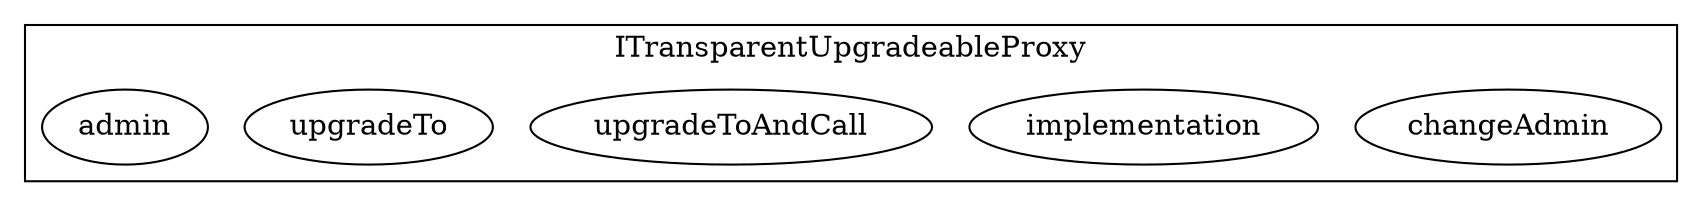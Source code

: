 strict digraph {
subgraph cluster_13070_ITransparentUpgradeableProxy {
label = "ITransparentUpgradeableProxy"
"13070_changeAdmin" [label="changeAdmin"]
"13070_implementation" [label="implementation"]
"13070_upgradeToAndCall" [label="upgradeToAndCall"]
"13070_upgradeTo" [label="upgradeTo"]
"13070_admin" [label="admin"]
}subgraph cluster_solidity {
label = "[Solidity]"
}
}